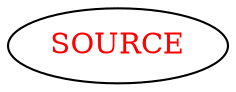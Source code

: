 digraph dependencyGraph {
 concentrate=true;
 ranksep="2.0";
 rankdir="LR"; 
 splines="ortho";
"SOURCE" [fontcolor="red"];
}